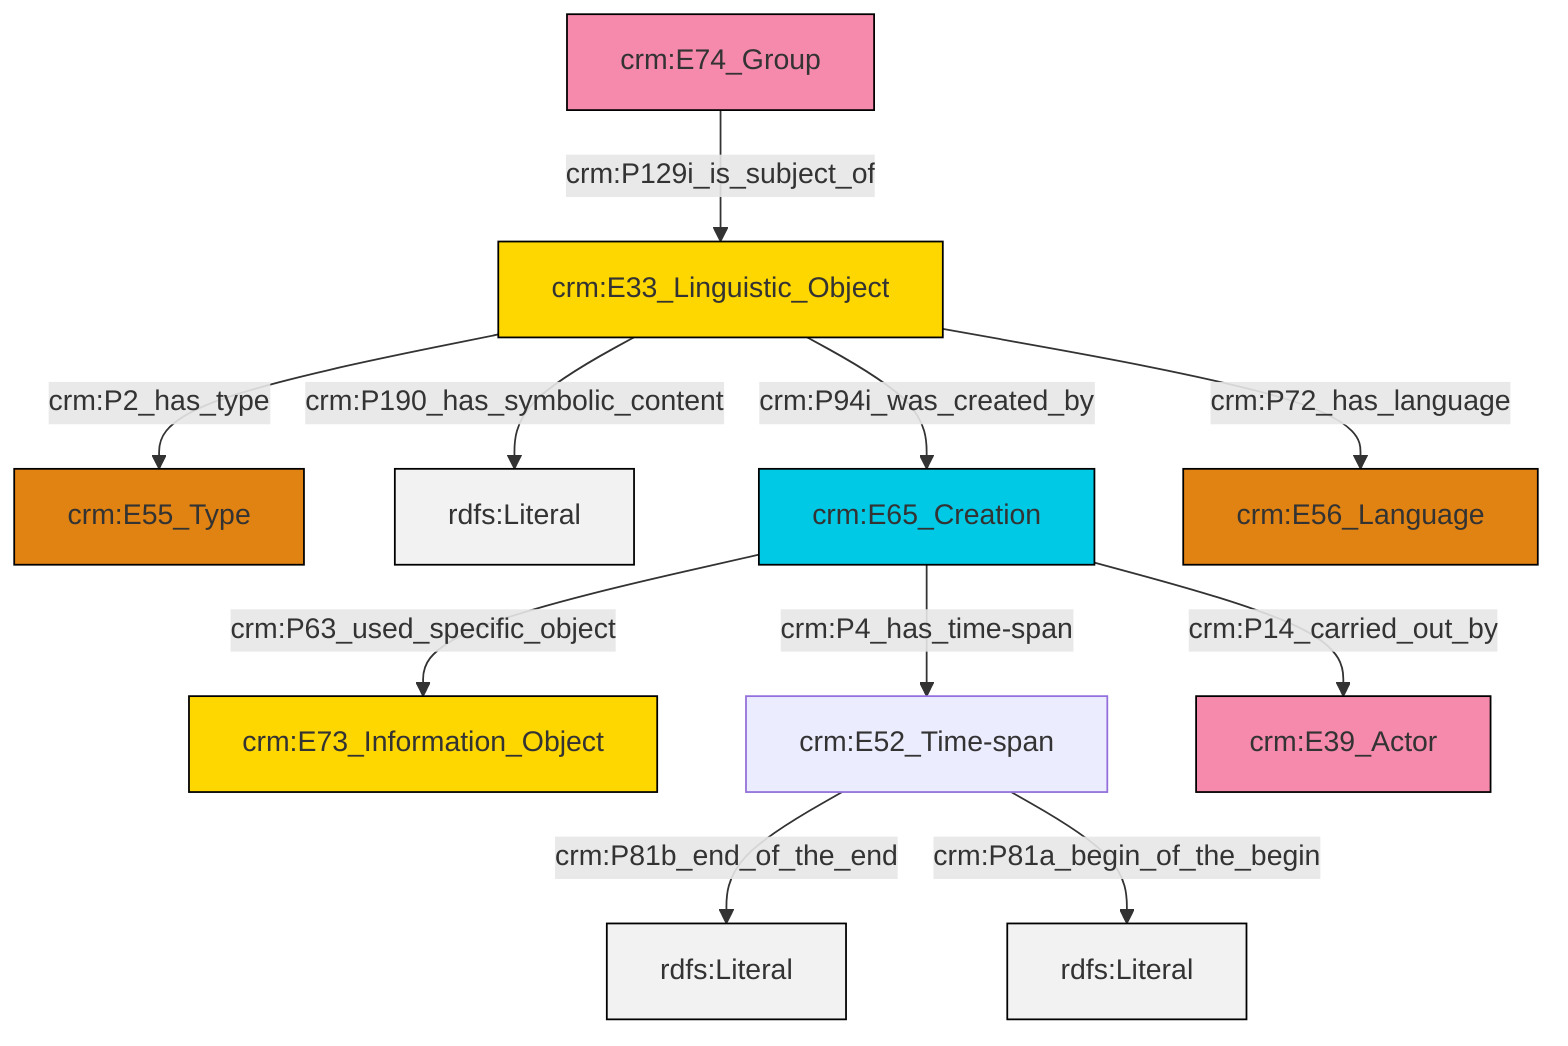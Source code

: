 graph TD
classDef Literal fill:#f2f2f2,stroke:#000000;
classDef CRM_Entity fill:#FFFFFF,stroke:#000000;
classDef Temporal_Entity fill:#00C9E6, stroke:#000000;
classDef Type fill:#E18312, stroke:#000000;
classDef Time-Span fill:#2C9C91, stroke:#000000;
classDef Appellation fill:#FFEB7F, stroke:#000000;
classDef Place fill:#008836, stroke:#000000;
classDef Persistent_Item fill:#B266B2, stroke:#000000;
classDef Conceptual_Object fill:#FFD700, stroke:#000000;
classDef Physical_Thing fill:#D2B48C, stroke:#000000;
classDef Actor fill:#f58aad, stroke:#000000;
classDef PC_Classes fill:#4ce600, stroke:#000000;
classDef Multi fill:#cccccc,stroke:#000000;

2["crm:E33_Linguistic_Object"]:::Conceptual_Object -->|crm:P2_has_type| 0["crm:E55_Type"]:::Type
2["crm:E33_Linguistic_Object"]:::Conceptual_Object -->|crm:P190_has_symbolic_content| 3[rdfs:Literal]:::Literal
7["crm:E65_Creation"]:::Temporal_Entity -->|crm:P4_has_time-span| 11["crm:E52_Time-span"]:::Default
2["crm:E33_Linguistic_Object"]:::Conceptual_Object -->|crm:P94i_was_created_by| 7["crm:E65_Creation"]:::Temporal_Entity
4["crm:E74_Group"]:::Actor -->|crm:P129i_is_subject_of| 2["crm:E33_Linguistic_Object"]:::Conceptual_Object
11["crm:E52_Time-span"]:::Default -->|crm:P81b_end_of_the_end| 15[rdfs:Literal]:::Literal
2["crm:E33_Linguistic_Object"]:::Conceptual_Object -->|crm:P72_has_language| 13["crm:E56_Language"]:::Type
7["crm:E65_Creation"]:::Temporal_Entity -->|crm:P63_used_specific_object| 9["crm:E73_Information_Object"]:::Conceptual_Object
7["crm:E65_Creation"]:::Temporal_Entity -->|crm:P14_carried_out_by| 16["crm:E39_Actor"]:::Actor
11["crm:E52_Time-span"]:::Default -->|crm:P81a_begin_of_the_begin| 18[rdfs:Literal]:::Literal